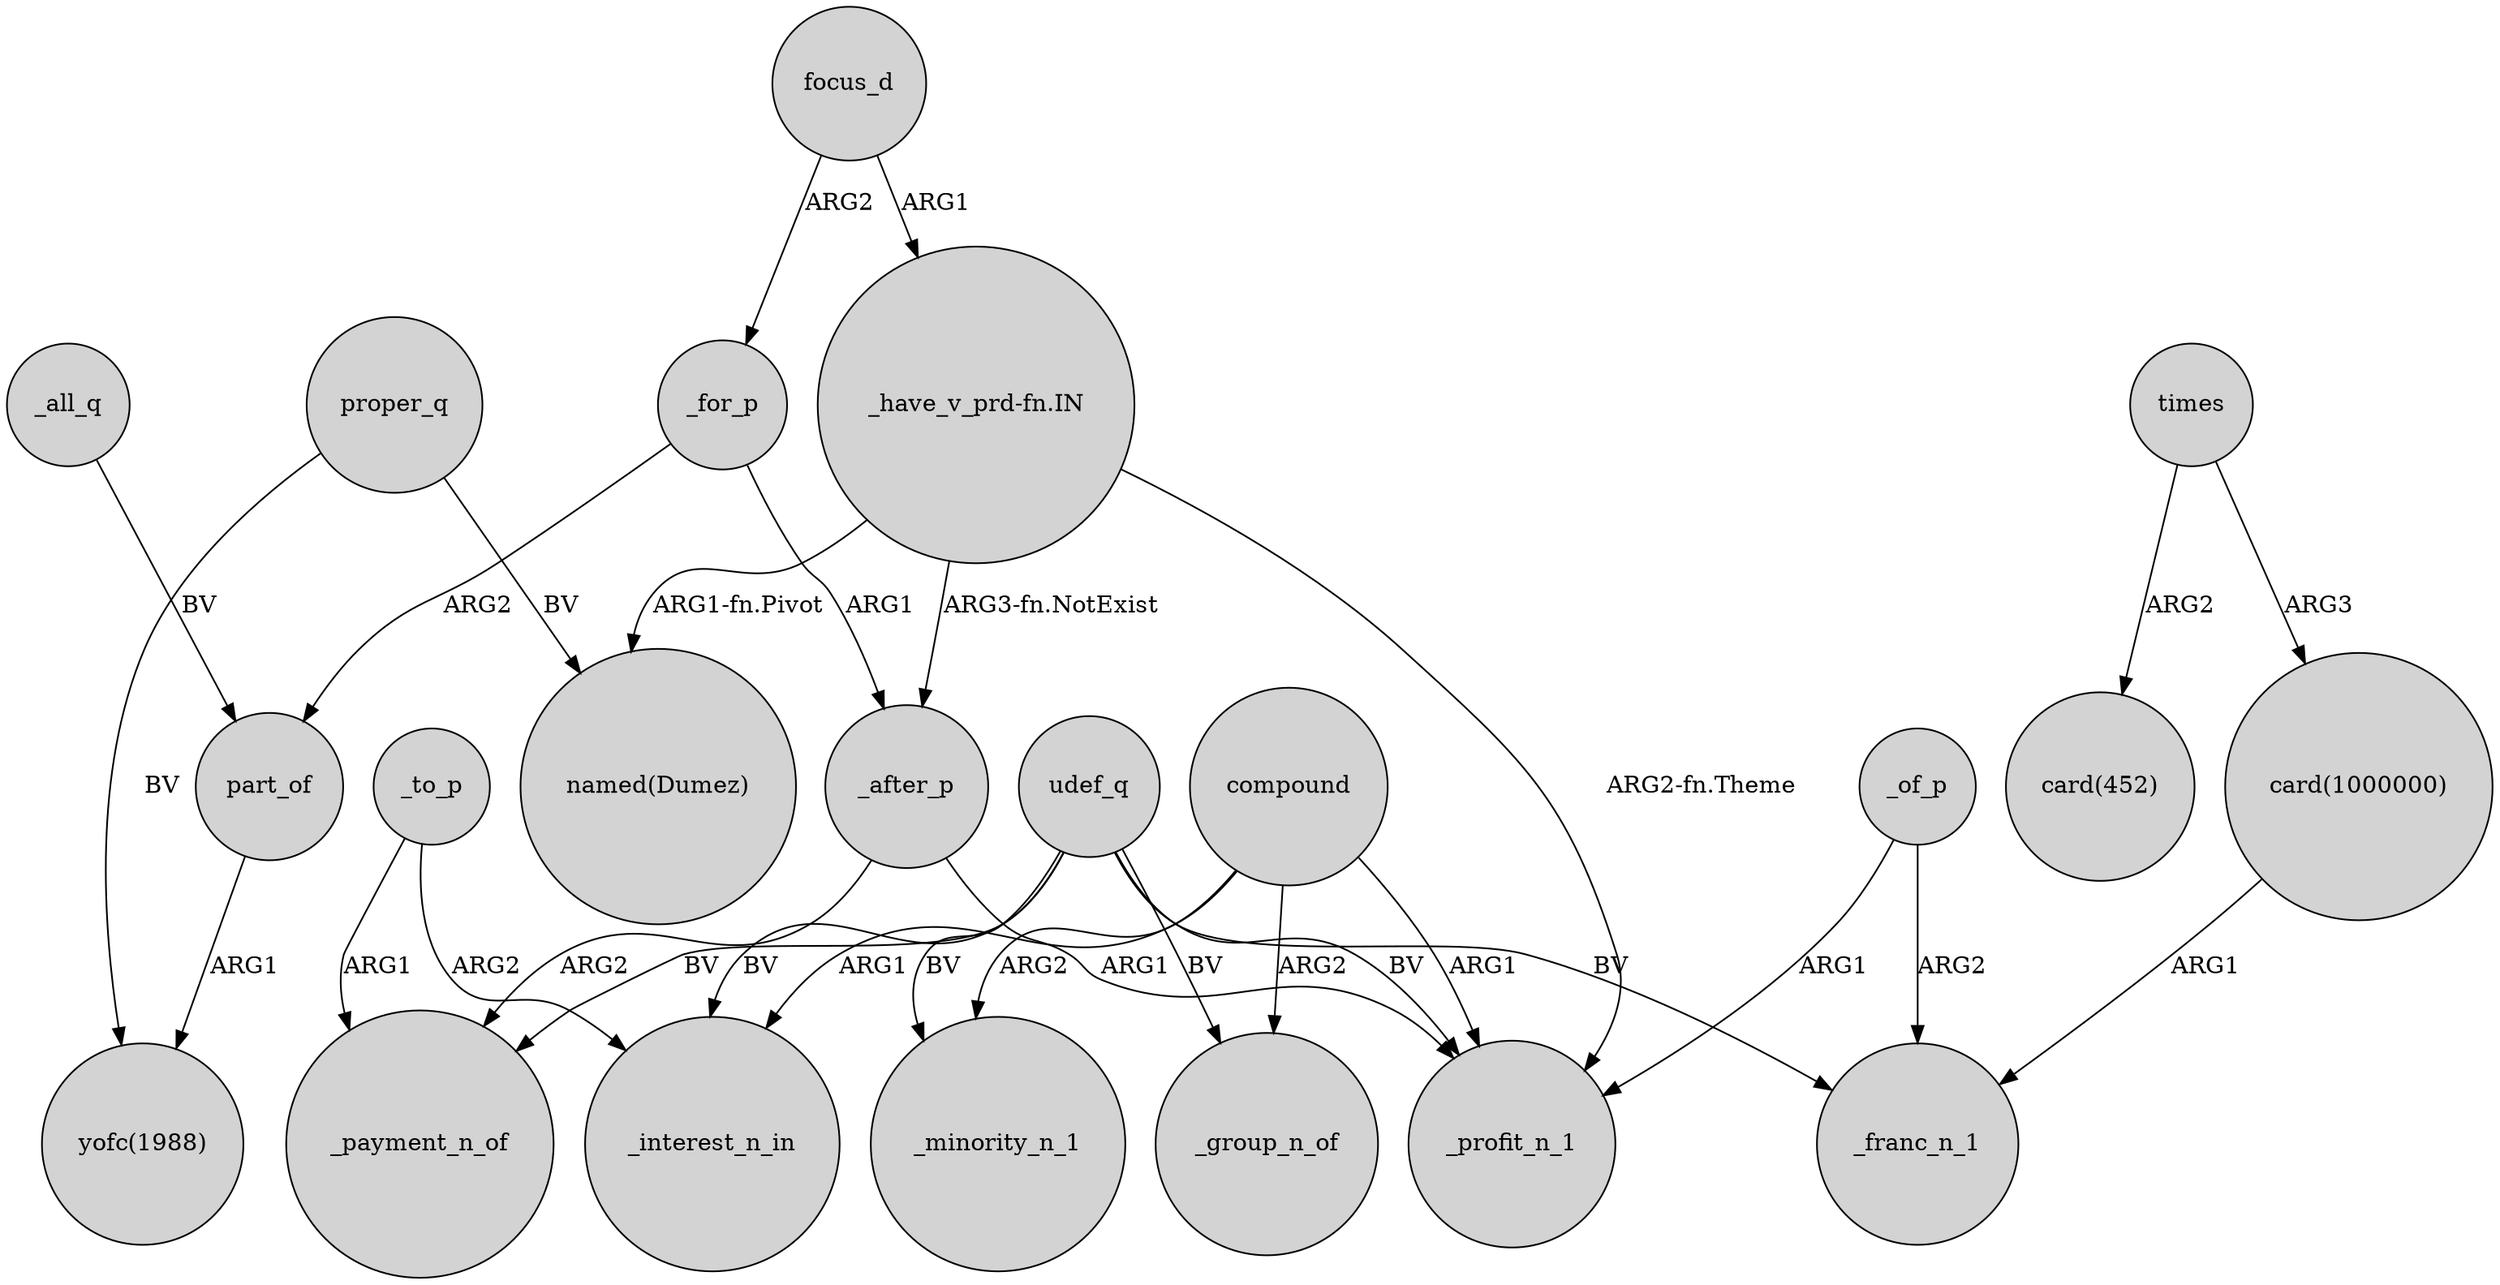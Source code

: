 digraph {
	node [shape=circle style=filled]
	_all_q -> part_of [label=BV]
	udef_q -> _minority_n_1 [label=BV]
	compound -> _profit_n_1 [label=ARG1]
	_for_p -> _after_p [label=ARG1]
	"_have_v_prd-fn.IN" -> _after_p [label="ARG3-fn.NotExist"]
	udef_q -> _interest_n_in [label=BV]
	part_of -> "yofc(1988)" [label=ARG1]
	focus_d -> _for_p [label=ARG2]
	"_have_v_prd-fn.IN" -> _profit_n_1 [label="ARG2-fn.Theme"]
	_after_p -> _payment_n_of [label=ARG2]
	_of_p -> _franc_n_1 [label=ARG2]
	focus_d -> "_have_v_prd-fn.IN" [label=ARG1]
	"_have_v_prd-fn.IN" -> "named(Dumez)" [label="ARG1-fn.Pivot"]
	udef_q -> _payment_n_of [label=BV]
	times -> "card(452)" [label=ARG2]
	_for_p -> part_of [label=ARG2]
	_of_p -> _profit_n_1 [label=ARG1]
	_to_p -> _payment_n_of [label=ARG1]
	proper_q -> "named(Dumez)" [label=BV]
	compound -> _minority_n_1 [label=ARG2]
	proper_q -> "yofc(1988)" [label=BV]
	times -> "card(1000000)" [label=ARG3]
	_to_p -> _interest_n_in [label=ARG2]
	_after_p -> _profit_n_1 [label=ARG1]
	"card(1000000)" -> _franc_n_1 [label=ARG1]
	compound -> _interest_n_in [label=ARG1]
	udef_q -> _profit_n_1 [label=BV]
	udef_q -> _franc_n_1 [label=BV]
	udef_q -> _group_n_of [label=BV]
	compound -> _group_n_of [label=ARG2]
}
